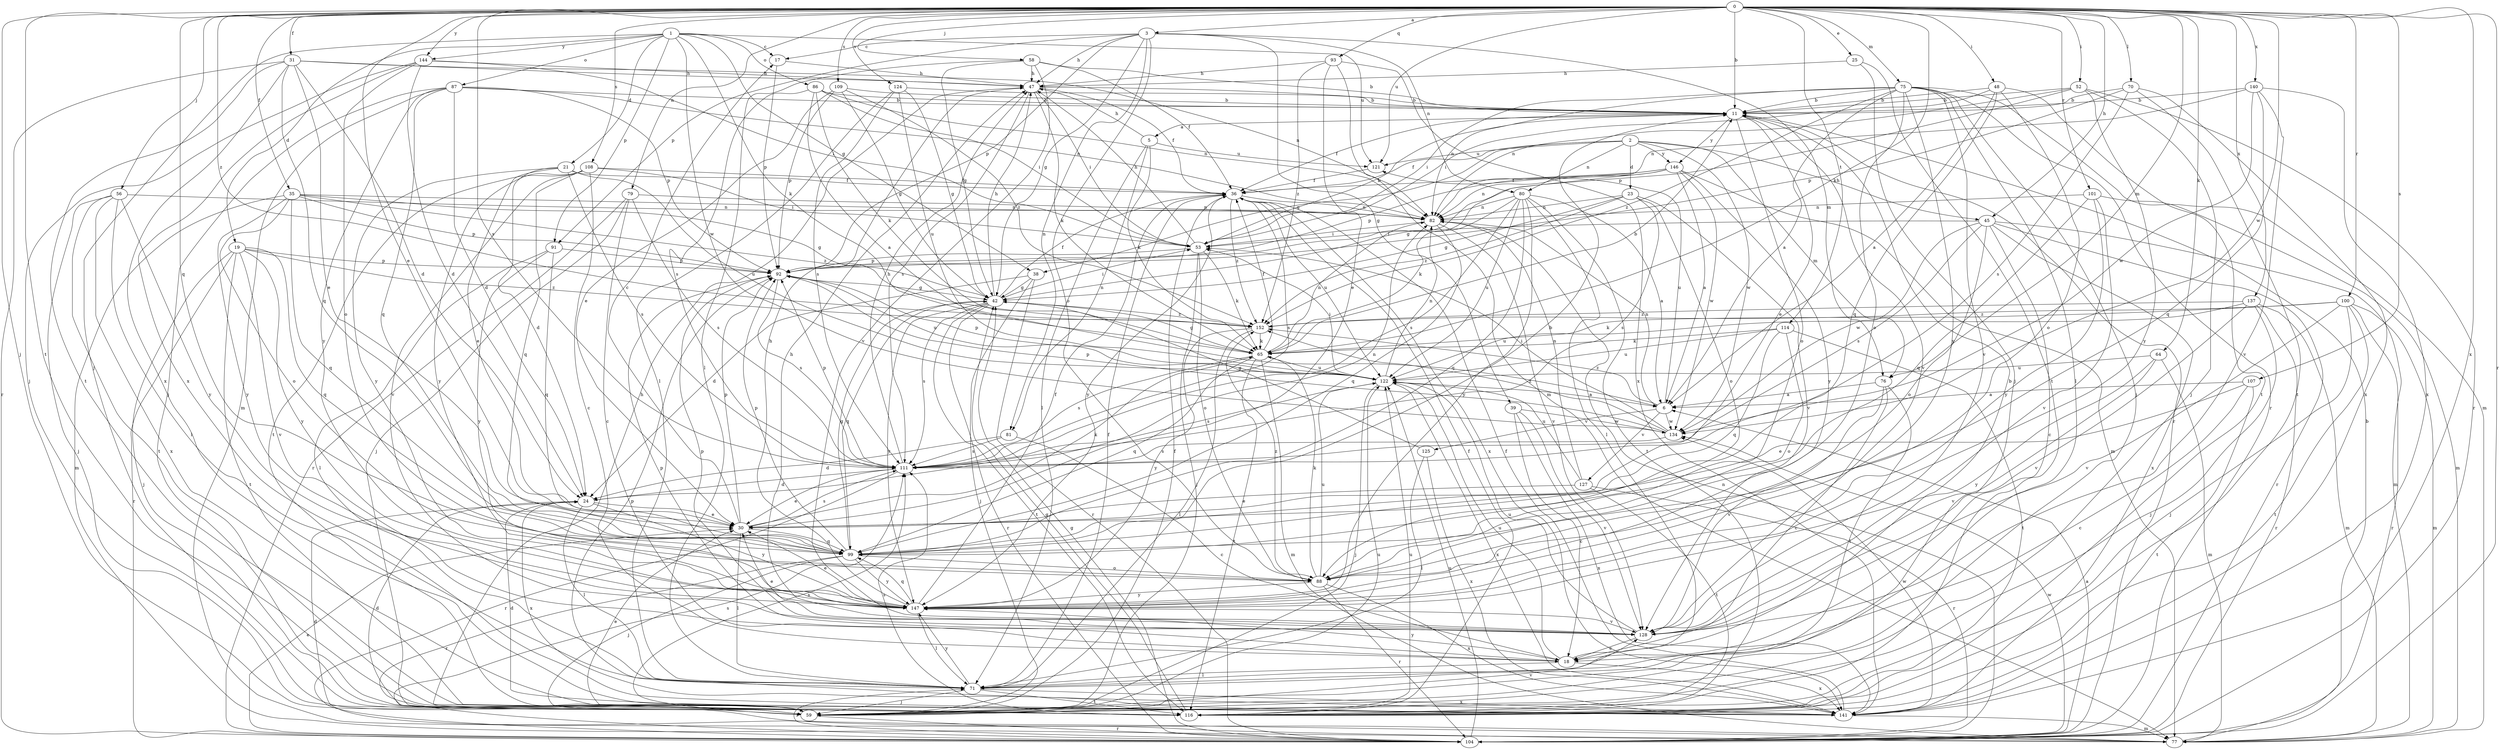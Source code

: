strict digraph  {
0;
1;
2;
3;
5;
6;
11;
17;
18;
19;
21;
23;
24;
25;
30;
31;
35;
36;
38;
39;
42;
45;
47;
48;
52;
53;
56;
58;
59;
64;
65;
70;
71;
75;
76;
77;
79;
80;
81;
82;
86;
87;
88;
91;
92;
93;
99;
100;
101;
104;
107;
108;
109;
111;
114;
116;
121;
122;
124;
125;
127;
128;
134;
137;
140;
141;
144;
146;
147;
152;
0 -> 3  [label=a];
0 -> 11  [label=b];
0 -> 25  [label=e];
0 -> 30  [label=e];
0 -> 31  [label=f];
0 -> 35  [label=f];
0 -> 45  [label=h];
0 -> 48  [label=i];
0 -> 52  [label=i];
0 -> 56  [label=j];
0 -> 58  [label=j];
0 -> 59  [label=j];
0 -> 64  [label=k];
0 -> 65  [label=k];
0 -> 70  [label=l];
0 -> 75  [label=m];
0 -> 76  [label=m];
0 -> 79  [label=n];
0 -> 93  [label=q];
0 -> 99  [label=q];
0 -> 100  [label=r];
0 -> 101  [label=r];
0 -> 104  [label=r];
0 -> 107  [label=s];
0 -> 108  [label=s];
0 -> 109  [label=s];
0 -> 111  [label=s];
0 -> 114  [label=t];
0 -> 116  [label=t];
0 -> 121  [label=u];
0 -> 124  [label=v];
0 -> 134  [label=w];
0 -> 137  [label=x];
0 -> 140  [label=x];
0 -> 141  [label=x];
0 -> 144  [label=y];
0 -> 152  [label=z];
1 -> 17  [label=c];
1 -> 19  [label=d];
1 -> 21  [label=d];
1 -> 38  [label=g];
1 -> 59  [label=j];
1 -> 65  [label=k];
1 -> 86  [label=o];
1 -> 87  [label=o];
1 -> 91  [label=p];
1 -> 121  [label=u];
1 -> 134  [label=w];
1 -> 144  [label=y];
2 -> 23  [label=d];
2 -> 36  [label=f];
2 -> 38  [label=g];
2 -> 45  [label=h];
2 -> 76  [label=m];
2 -> 80  [label=n];
2 -> 121  [label=u];
2 -> 134  [label=w];
2 -> 146  [label=y];
3 -> 17  [label=c];
3 -> 39  [label=g];
3 -> 42  [label=g];
3 -> 47  [label=h];
3 -> 76  [label=m];
3 -> 80  [label=n];
3 -> 81  [label=n];
3 -> 88  [label=o];
3 -> 91  [label=p];
3 -> 92  [label=p];
5 -> 47  [label=h];
5 -> 65  [label=k];
5 -> 71  [label=l];
5 -> 81  [label=n];
5 -> 121  [label=u];
6 -> 82  [label=n];
6 -> 121  [label=u];
6 -> 125  [label=v];
6 -> 127  [label=v];
6 -> 134  [label=w];
6 -> 152  [label=z];
11 -> 5  [label=a];
11 -> 30  [label=e];
11 -> 36  [label=f];
11 -> 88  [label=o];
11 -> 104  [label=r];
11 -> 128  [label=v];
11 -> 146  [label=y];
17 -> 47  [label=h];
17 -> 92  [label=p];
18 -> 11  [label=b];
18 -> 71  [label=l];
18 -> 92  [label=p];
18 -> 122  [label=u];
18 -> 141  [label=x];
18 -> 147  [label=y];
19 -> 59  [label=j];
19 -> 92  [label=p];
19 -> 99  [label=q];
19 -> 104  [label=r];
19 -> 116  [label=t];
19 -> 128  [label=v];
19 -> 147  [label=y];
19 -> 152  [label=z];
21 -> 24  [label=d];
21 -> 30  [label=e];
21 -> 36  [label=f];
21 -> 111  [label=s];
21 -> 122  [label=u];
21 -> 147  [label=y];
23 -> 42  [label=g];
23 -> 82  [label=n];
23 -> 88  [label=o];
23 -> 111  [label=s];
23 -> 128  [label=v];
23 -> 152  [label=z];
24 -> 30  [label=e];
24 -> 71  [label=l];
24 -> 82  [label=n];
24 -> 141  [label=x];
24 -> 147  [label=y];
25 -> 47  [label=h];
25 -> 59  [label=j];
25 -> 116  [label=t];
30 -> 17  [label=c];
30 -> 65  [label=k];
30 -> 71  [label=l];
30 -> 92  [label=p];
30 -> 99  [label=q];
30 -> 111  [label=s];
31 -> 24  [label=d];
31 -> 30  [label=e];
31 -> 47  [label=h];
31 -> 82  [label=n];
31 -> 99  [label=q];
31 -> 104  [label=r];
31 -> 116  [label=t];
31 -> 141  [label=x];
35 -> 42  [label=g];
35 -> 77  [label=m];
35 -> 82  [label=n];
35 -> 88  [label=o];
35 -> 92  [label=p];
35 -> 99  [label=q];
35 -> 147  [label=y];
35 -> 152  [label=z];
36 -> 82  [label=n];
36 -> 111  [label=s];
36 -> 122  [label=u];
36 -> 141  [label=x];
36 -> 147  [label=y];
36 -> 152  [label=z];
38 -> 24  [label=d];
38 -> 42  [label=g];
38 -> 59  [label=j];
38 -> 104  [label=r];
39 -> 18  [label=c];
39 -> 128  [label=v];
39 -> 134  [label=w];
39 -> 141  [label=x];
42 -> 36  [label=f];
42 -> 47  [label=h];
42 -> 53  [label=i];
42 -> 99  [label=q];
42 -> 104  [label=r];
42 -> 111  [label=s];
42 -> 116  [label=t];
42 -> 147  [label=y];
42 -> 152  [label=z];
45 -> 18  [label=c];
45 -> 53  [label=i];
45 -> 77  [label=m];
45 -> 88  [label=o];
45 -> 104  [label=r];
45 -> 111  [label=s];
45 -> 134  [label=w];
45 -> 141  [label=x];
47 -> 11  [label=b];
47 -> 36  [label=f];
47 -> 53  [label=i];
47 -> 65  [label=k];
47 -> 111  [label=s];
48 -> 6  [label=a];
48 -> 11  [label=b];
48 -> 53  [label=i];
48 -> 88  [label=o];
48 -> 99  [label=q];
48 -> 116  [label=t];
52 -> 11  [label=b];
52 -> 59  [label=j];
52 -> 82  [label=n];
52 -> 92  [label=p];
52 -> 104  [label=r];
52 -> 147  [label=y];
53 -> 11  [label=b];
53 -> 47  [label=h];
53 -> 59  [label=j];
53 -> 65  [label=k];
53 -> 88  [label=o];
53 -> 92  [label=p];
56 -> 59  [label=j];
56 -> 71  [label=l];
56 -> 82  [label=n];
56 -> 116  [label=t];
56 -> 141  [label=x];
56 -> 147  [label=y];
58 -> 11  [label=b];
58 -> 36  [label=f];
58 -> 42  [label=g];
58 -> 47  [label=h];
58 -> 71  [label=l];
58 -> 128  [label=v];
59 -> 24  [label=d];
59 -> 36  [label=f];
59 -> 47  [label=h];
59 -> 104  [label=r];
59 -> 111  [label=s];
59 -> 122  [label=u];
59 -> 128  [label=v];
64 -> 77  [label=m];
64 -> 122  [label=u];
64 -> 128  [label=v];
64 -> 147  [label=y];
65 -> 11  [label=b];
65 -> 36  [label=f];
65 -> 42  [label=g];
65 -> 77  [label=m];
65 -> 82  [label=n];
65 -> 99  [label=q];
65 -> 111  [label=s];
65 -> 116  [label=t];
65 -> 122  [label=u];
70 -> 11  [label=b];
70 -> 92  [label=p];
70 -> 111  [label=s];
70 -> 116  [label=t];
70 -> 141  [label=x];
71 -> 36  [label=f];
71 -> 59  [label=j];
71 -> 116  [label=t];
71 -> 141  [label=x];
71 -> 147  [label=y];
75 -> 6  [label=a];
75 -> 11  [label=b];
75 -> 53  [label=i];
75 -> 59  [label=j];
75 -> 71  [label=l];
75 -> 77  [label=m];
75 -> 82  [label=n];
75 -> 88  [label=o];
75 -> 104  [label=r];
75 -> 128  [label=v];
75 -> 147  [label=y];
75 -> 152  [label=z];
76 -> 6  [label=a];
76 -> 18  [label=c];
76 -> 71  [label=l];
76 -> 128  [label=v];
77 -> 11  [label=b];
77 -> 24  [label=d];
77 -> 111  [label=s];
79 -> 18  [label=c];
79 -> 59  [label=j];
79 -> 82  [label=n];
79 -> 104  [label=r];
79 -> 111  [label=s];
80 -> 6  [label=a];
80 -> 65  [label=k];
80 -> 71  [label=l];
80 -> 82  [label=n];
80 -> 99  [label=q];
80 -> 111  [label=s];
80 -> 116  [label=t];
80 -> 122  [label=u];
80 -> 147  [label=y];
81 -> 18  [label=c];
81 -> 24  [label=d];
81 -> 111  [label=s];
82 -> 53  [label=i];
82 -> 99  [label=q];
82 -> 128  [label=v];
86 -> 6  [label=a];
86 -> 11  [label=b];
86 -> 53  [label=i];
86 -> 65  [label=k];
86 -> 82  [label=n];
86 -> 111  [label=s];
87 -> 11  [label=b];
87 -> 24  [label=d];
87 -> 59  [label=j];
87 -> 77  [label=m];
87 -> 82  [label=n];
87 -> 92  [label=p];
87 -> 99  [label=q];
87 -> 147  [label=y];
88 -> 65  [label=k];
88 -> 104  [label=r];
88 -> 122  [label=u];
88 -> 141  [label=x];
88 -> 147  [label=y];
88 -> 152  [label=z];
91 -> 71  [label=l];
91 -> 92  [label=p];
91 -> 99  [label=q];
91 -> 147  [label=y];
92 -> 42  [label=g];
92 -> 111  [label=s];
92 -> 122  [label=u];
93 -> 30  [label=e];
93 -> 47  [label=h];
93 -> 77  [label=m];
93 -> 141  [label=x];
93 -> 152  [label=z];
99 -> 11  [label=b];
99 -> 42  [label=g];
99 -> 59  [label=j];
99 -> 88  [label=o];
99 -> 92  [label=p];
99 -> 104  [label=r];
99 -> 147  [label=y];
100 -> 59  [label=j];
100 -> 65  [label=k];
100 -> 77  [label=m];
100 -> 104  [label=r];
100 -> 116  [label=t];
100 -> 128  [label=v];
100 -> 152  [label=z];
101 -> 77  [label=m];
101 -> 82  [label=n];
101 -> 99  [label=q];
101 -> 128  [label=v];
101 -> 147  [label=y];
104 -> 6  [label=a];
104 -> 30  [label=e];
104 -> 42  [label=g];
104 -> 71  [label=l];
104 -> 82  [label=n];
104 -> 122  [label=u];
104 -> 134  [label=w];
107 -> 6  [label=a];
107 -> 18  [label=c];
107 -> 30  [label=e];
107 -> 116  [label=t];
108 -> 18  [label=c];
108 -> 36  [label=f];
108 -> 53  [label=i];
108 -> 99  [label=q];
108 -> 116  [label=t];
108 -> 128  [label=v];
108 -> 147  [label=y];
109 -> 11  [label=b];
109 -> 30  [label=e];
109 -> 42  [label=g];
109 -> 92  [label=p];
109 -> 152  [label=z];
111 -> 24  [label=d];
111 -> 30  [label=e];
111 -> 47  [label=h];
111 -> 92  [label=p];
111 -> 104  [label=r];
114 -> 65  [label=k];
114 -> 88  [label=o];
114 -> 99  [label=q];
114 -> 116  [label=t];
114 -> 122  [label=u];
116 -> 24  [label=d];
116 -> 30  [label=e];
116 -> 36  [label=f];
116 -> 42  [label=g];
116 -> 111  [label=s];
116 -> 122  [label=u];
121 -> 36  [label=f];
122 -> 6  [label=a];
122 -> 53  [label=i];
122 -> 59  [label=j];
122 -> 82  [label=n];
122 -> 92  [label=p];
122 -> 111  [label=s];
122 -> 141  [label=x];
124 -> 11  [label=b];
124 -> 42  [label=g];
124 -> 71  [label=l];
124 -> 111  [label=s];
124 -> 122  [label=u];
125 -> 42  [label=g];
125 -> 71  [label=l];
125 -> 141  [label=x];
127 -> 30  [label=e];
127 -> 82  [label=n];
127 -> 104  [label=r];
127 -> 116  [label=t];
127 -> 122  [label=u];
128 -> 18  [label=c];
128 -> 30  [label=e];
128 -> 47  [label=h];
128 -> 92  [label=p];
128 -> 122  [label=u];
134 -> 53  [label=i];
134 -> 92  [label=p];
134 -> 111  [label=s];
134 -> 152  [label=z];
137 -> 59  [label=j];
137 -> 77  [label=m];
137 -> 104  [label=r];
137 -> 122  [label=u];
137 -> 128  [label=v];
137 -> 152  [label=z];
140 -> 11  [label=b];
140 -> 82  [label=n];
140 -> 99  [label=q];
140 -> 128  [label=v];
140 -> 134  [label=w];
140 -> 141  [label=x];
141 -> 36  [label=f];
141 -> 77  [label=m];
141 -> 92  [label=p];
141 -> 134  [label=w];
144 -> 24  [label=d];
144 -> 47  [label=h];
144 -> 53  [label=i];
144 -> 59  [label=j];
144 -> 88  [label=o];
144 -> 141  [label=x];
146 -> 6  [label=a];
146 -> 36  [label=f];
146 -> 42  [label=g];
146 -> 77  [label=m];
146 -> 82  [label=n];
146 -> 92  [label=p];
146 -> 134  [label=w];
146 -> 147  [label=y];
147 -> 30  [label=e];
147 -> 36  [label=f];
147 -> 47  [label=h];
147 -> 71  [label=l];
147 -> 99  [label=q];
147 -> 128  [label=v];
152 -> 65  [label=k];
152 -> 71  [label=l];
152 -> 147  [label=y];
}
